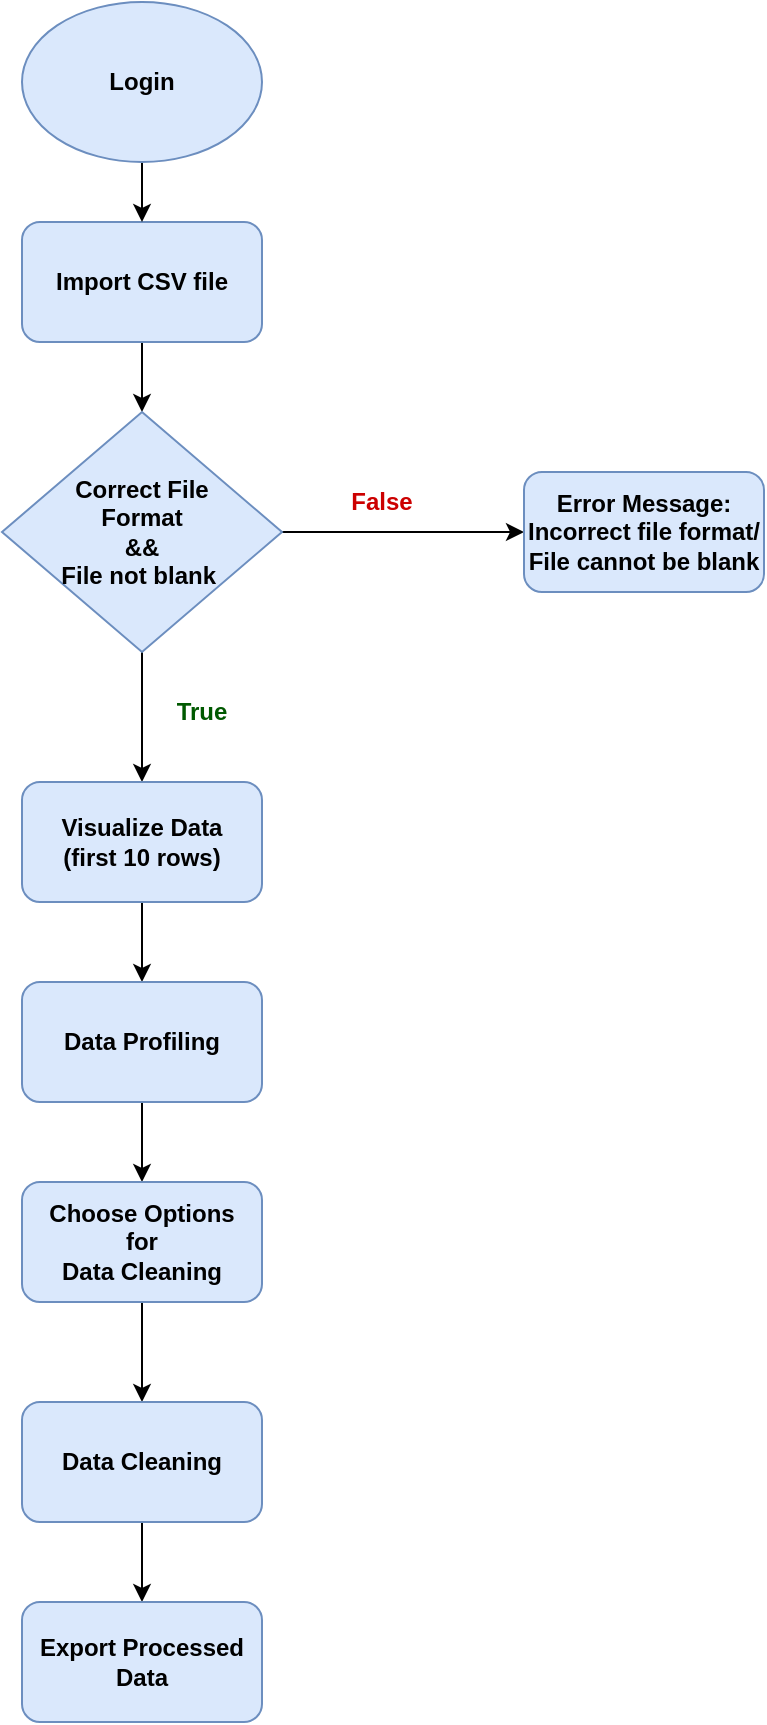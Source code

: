 <mxfile version="22.0.1" type="device">
  <diagram name="Page-1" id="huVF-rEBNrJaWiBNHFag">
    <mxGraphModel dx="1114" dy="671" grid="1" gridSize="10" guides="1" tooltips="1" connect="1" arrows="1" fold="1" page="1" pageScale="1" pageWidth="850" pageHeight="1100" math="0" shadow="0">
      <root>
        <mxCell id="0" />
        <mxCell id="1" parent="0" />
        <mxCell id="DksHa6SqVnhq_eEPYRqD-10" style="edgeStyle=orthogonalEdgeStyle;rounded=0;orthogonalLoop=1;jettySize=auto;html=1;exitX=0.5;exitY=1;exitDx=0;exitDy=0;entryX=0.5;entryY=0;entryDx=0;entryDy=0;" edge="1" parent="1" source="FLQ6-0OwYveckGEzp6tG-1" target="FLQ6-0OwYveckGEzp6tG-3">
          <mxGeometry relative="1" as="geometry" />
        </mxCell>
        <mxCell id="FLQ6-0OwYveckGEzp6tG-1" value="&lt;b&gt;Import CSV file&lt;/b&gt;" style="rounded=1;whiteSpace=wrap;html=1;fillColor=#dae8fc;strokeColor=#6c8ebf;" parent="1" vertex="1">
          <mxGeometry x="350" y="140" width="120" height="60" as="geometry" />
        </mxCell>
        <mxCell id="DksHa6SqVnhq_eEPYRqD-13" style="edgeStyle=orthogonalEdgeStyle;rounded=0;orthogonalLoop=1;jettySize=auto;html=1;exitX=0.5;exitY=1;exitDx=0;exitDy=0;entryX=0.5;entryY=0;entryDx=0;entryDy=0;" edge="1" parent="1" source="FLQ6-0OwYveckGEzp6tG-2" target="FLQ6-0OwYveckGEzp6tG-1">
          <mxGeometry relative="1" as="geometry" />
        </mxCell>
        <mxCell id="FLQ6-0OwYveckGEzp6tG-2" value="&lt;b&gt;Login&lt;/b&gt;" style="ellipse;whiteSpace=wrap;html=1;fillColor=#dae8fc;strokeColor=#6c8ebf;" parent="1" vertex="1">
          <mxGeometry x="350" y="30" width="120" height="80" as="geometry" />
        </mxCell>
        <mxCell id="DksHa6SqVnhq_eEPYRqD-2" style="edgeStyle=orthogonalEdgeStyle;rounded=0;orthogonalLoop=1;jettySize=auto;html=1;entryX=0;entryY=0.5;entryDx=0;entryDy=0;" edge="1" parent="1" source="FLQ6-0OwYveckGEzp6tG-3" target="FLQ6-0OwYveckGEzp6tG-5">
          <mxGeometry relative="1" as="geometry" />
        </mxCell>
        <mxCell id="DksHa6SqVnhq_eEPYRqD-3" style="edgeStyle=orthogonalEdgeStyle;rounded=0;orthogonalLoop=1;jettySize=auto;html=1;exitX=0.5;exitY=1;exitDx=0;exitDy=0;entryX=0.5;entryY=0;entryDx=0;entryDy=0;" edge="1" parent="1" source="FLQ6-0OwYveckGEzp6tG-3" target="FLQ6-0OwYveckGEzp6tG-4">
          <mxGeometry relative="1" as="geometry" />
        </mxCell>
        <mxCell id="FLQ6-0OwYveckGEzp6tG-3" value="&lt;b&gt;Correct File &lt;br&gt;Format &lt;br&gt;&amp;amp;&amp;amp; &lt;br&gt;File not blank&amp;nbsp;&lt;/b&gt;" style="rhombus;whiteSpace=wrap;html=1;fillColor=#dae8fc;strokeColor=#6c8ebf;" parent="1" vertex="1">
          <mxGeometry x="340" y="235" width="140" height="120" as="geometry" />
        </mxCell>
        <mxCell id="DksHa6SqVnhq_eEPYRqD-11" style="edgeStyle=orthogonalEdgeStyle;rounded=0;orthogonalLoop=1;jettySize=auto;html=1;exitX=0.5;exitY=1;exitDx=0;exitDy=0;entryX=0.5;entryY=0;entryDx=0;entryDy=0;" edge="1" parent="1" source="FLQ6-0OwYveckGEzp6tG-4" target="FLQ6-0OwYveckGEzp6tG-6">
          <mxGeometry relative="1" as="geometry" />
        </mxCell>
        <mxCell id="FLQ6-0OwYveckGEzp6tG-4" value="&lt;b&gt;Visualize Data &lt;br&gt;(first 10 rows)&lt;/b&gt;" style="rounded=1;whiteSpace=wrap;html=1;fillColor=#dae8fc;strokeColor=#6c8ebf;" parent="1" vertex="1">
          <mxGeometry x="350" y="420" width="120" height="60" as="geometry" />
        </mxCell>
        <mxCell id="FLQ6-0OwYveckGEzp6tG-5" value="&lt;b&gt;Error Message: Incorrect file format/ File cannot be blank&lt;/b&gt;" style="rounded=1;whiteSpace=wrap;html=1;fillColor=#dae8fc;strokeColor=#6c8ebf;" parent="1" vertex="1">
          <mxGeometry x="601" y="265" width="120" height="60" as="geometry" />
        </mxCell>
        <mxCell id="DksHa6SqVnhq_eEPYRqD-12" style="edgeStyle=orthogonalEdgeStyle;rounded=0;orthogonalLoop=1;jettySize=auto;html=1;exitX=0.5;exitY=1;exitDx=0;exitDy=0;entryX=0.5;entryY=0;entryDx=0;entryDy=0;" edge="1" parent="1" source="FLQ6-0OwYveckGEzp6tG-6" target="DksHa6SqVnhq_eEPYRqD-1">
          <mxGeometry relative="1" as="geometry" />
        </mxCell>
        <mxCell id="FLQ6-0OwYveckGEzp6tG-6" value="&lt;b&gt;Data Profiling&lt;/b&gt;" style="rounded=1;whiteSpace=wrap;html=1;fillColor=#dae8fc;strokeColor=#6c8ebf;" parent="1" vertex="1">
          <mxGeometry x="350" y="520" width="120" height="60" as="geometry" />
        </mxCell>
        <mxCell id="DksHa6SqVnhq_eEPYRqD-16" style="edgeStyle=orthogonalEdgeStyle;rounded=0;orthogonalLoop=1;jettySize=auto;html=1;exitX=0.5;exitY=1;exitDx=0;exitDy=0;entryX=0.5;entryY=0;entryDx=0;entryDy=0;" edge="1" parent="1" source="DksHa6SqVnhq_eEPYRqD-1" target="DksHa6SqVnhq_eEPYRqD-14">
          <mxGeometry relative="1" as="geometry" />
        </mxCell>
        <mxCell id="DksHa6SqVnhq_eEPYRqD-1" value="&lt;b&gt;Choose Options &lt;br&gt;for &lt;br&gt;Data Cleaning&lt;/b&gt;" style="rounded=1;whiteSpace=wrap;html=1;fillColor=#dae8fc;strokeColor=#6c8ebf;" vertex="1" parent="1">
          <mxGeometry x="350" y="620" width="120" height="60" as="geometry" />
        </mxCell>
        <mxCell id="DksHa6SqVnhq_eEPYRqD-4" value="&lt;b&gt;&lt;font color=&quot;#cc0000&quot;&gt;False&lt;/font&gt;&lt;/b&gt;" style="text;html=1;strokeColor=none;fillColor=none;align=center;verticalAlign=middle;whiteSpace=wrap;rounded=0;" vertex="1" parent="1">
          <mxGeometry x="500" y="265" width="60" height="30" as="geometry" />
        </mxCell>
        <mxCell id="DksHa6SqVnhq_eEPYRqD-8" value="&lt;b&gt;&lt;font color=&quot;#005900&quot;&gt;True&lt;/font&gt;&lt;/b&gt;" style="text;html=1;strokeColor=none;fillColor=none;align=center;verticalAlign=middle;whiteSpace=wrap;rounded=0;" vertex="1" parent="1">
          <mxGeometry x="410" y="370" width="60" height="30" as="geometry" />
        </mxCell>
        <mxCell id="DksHa6SqVnhq_eEPYRqD-18" style="edgeStyle=orthogonalEdgeStyle;rounded=0;orthogonalLoop=1;jettySize=auto;html=1;exitX=0.5;exitY=1;exitDx=0;exitDy=0;" edge="1" parent="1" source="DksHa6SqVnhq_eEPYRqD-14" target="DksHa6SqVnhq_eEPYRqD-17">
          <mxGeometry relative="1" as="geometry" />
        </mxCell>
        <mxCell id="DksHa6SqVnhq_eEPYRqD-14" value="&lt;b&gt;Data Cleaning&lt;/b&gt;" style="rounded=1;whiteSpace=wrap;html=1;fillColor=#dae8fc;strokeColor=#6c8ebf;" vertex="1" parent="1">
          <mxGeometry x="350" y="730" width="120" height="60" as="geometry" />
        </mxCell>
        <mxCell id="DksHa6SqVnhq_eEPYRqD-17" value="&lt;b&gt;Export Processed Data&lt;/b&gt;" style="rounded=1;whiteSpace=wrap;html=1;fillColor=#dae8fc;strokeColor=#6c8ebf;" vertex="1" parent="1">
          <mxGeometry x="350" y="830" width="120" height="60" as="geometry" />
        </mxCell>
      </root>
    </mxGraphModel>
  </diagram>
</mxfile>
